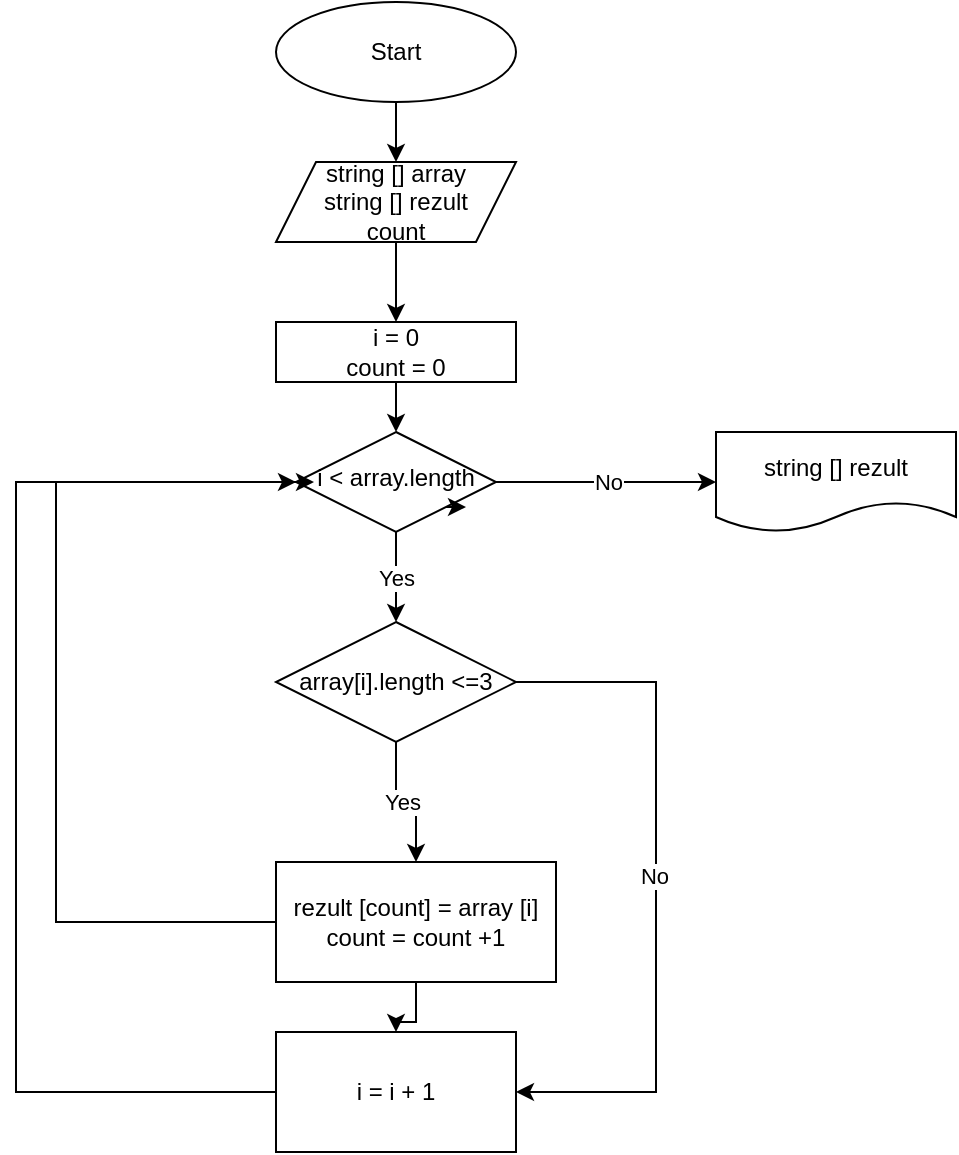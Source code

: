 <mxfile version="24.0.5" type="device">
  <diagram id="C5RBs43oDa-KdzZeNtuy" name="Page-1">
    <mxGraphModel dx="872" dy="481" grid="1" gridSize="10" guides="1" tooltips="1" connect="1" arrows="1" fold="1" page="1" pageScale="1" pageWidth="827" pageHeight="1169" math="0" shadow="0">
      <root>
        <mxCell id="WIyWlLk6GJQsqaUBKTNV-0" />
        <mxCell id="WIyWlLk6GJQsqaUBKTNV-1" parent="WIyWlLk6GJQsqaUBKTNV-0" />
        <mxCell id="FAVIYI8qoImzJ5eNNvio-13" value="Yes" style="edgeStyle=orthogonalEdgeStyle;rounded=0;orthogonalLoop=1;jettySize=auto;html=1;exitX=0.5;exitY=1;exitDx=0;exitDy=0;entryX=0.5;entryY=0;entryDx=0;entryDy=0;" edge="1" parent="WIyWlLk6GJQsqaUBKTNV-1" source="WIyWlLk6GJQsqaUBKTNV-10" target="FAVIYI8qoImzJ5eNNvio-10">
          <mxGeometry relative="1" as="geometry" />
        </mxCell>
        <mxCell id="FAVIYI8qoImzJ5eNNvio-14" style="edgeStyle=orthogonalEdgeStyle;rounded=0;orthogonalLoop=1;jettySize=auto;html=1;" edge="1" parent="WIyWlLk6GJQsqaUBKTNV-1" source="WIyWlLk6GJQsqaUBKTNV-10" target="FAVIYI8qoImzJ5eNNvio-28">
          <mxGeometry relative="1" as="geometry">
            <mxPoint x="340" y="260" as="targetPoint" />
          </mxGeometry>
        </mxCell>
        <mxCell id="FAVIYI8qoImzJ5eNNvio-15" value="No" style="edgeLabel;html=1;align=center;verticalAlign=middle;resizable=0;points=[];" vertex="1" connectable="0" parent="FAVIYI8qoImzJ5eNNvio-14">
          <mxGeometry x="-0.007" y="-1" relative="1" as="geometry">
            <mxPoint x="1" y="-1" as="offset" />
          </mxGeometry>
        </mxCell>
        <mxCell id="WIyWlLk6GJQsqaUBKTNV-10" value="i &amp;lt; array.length" style="rhombus;whiteSpace=wrap;html=1;shadow=0;fontFamily=Helvetica;fontSize=12;align=center;strokeWidth=1;spacing=6;spacingTop=-4;" parent="WIyWlLk6GJQsqaUBKTNV-1" vertex="1">
          <mxGeometry x="170" y="235" width="100" height="50" as="geometry" />
        </mxCell>
        <mxCell id="FAVIYI8qoImzJ5eNNvio-2" value="" style="edgeStyle=orthogonalEdgeStyle;rounded=0;orthogonalLoop=1;jettySize=auto;html=1;" edge="1" parent="WIyWlLk6GJQsqaUBKTNV-1" source="FAVIYI8qoImzJ5eNNvio-0" target="FAVIYI8qoImzJ5eNNvio-3">
          <mxGeometry relative="1" as="geometry" />
        </mxCell>
        <mxCell id="FAVIYI8qoImzJ5eNNvio-0" value="Start" style="ellipse;whiteSpace=wrap;html=1;" vertex="1" parent="WIyWlLk6GJQsqaUBKTNV-1">
          <mxGeometry x="160" y="20" width="120" height="50" as="geometry" />
        </mxCell>
        <mxCell id="FAVIYI8qoImzJ5eNNvio-7" value="" style="edgeStyle=orthogonalEdgeStyle;rounded=0;orthogonalLoop=1;jettySize=auto;html=1;" edge="1" parent="WIyWlLk6GJQsqaUBKTNV-1" source="FAVIYI8qoImzJ5eNNvio-3" target="FAVIYI8qoImzJ5eNNvio-6">
          <mxGeometry relative="1" as="geometry" />
        </mxCell>
        <mxCell id="FAVIYI8qoImzJ5eNNvio-3" value="string [] array&lt;div&gt;string [] rezult&lt;div&gt;&lt;/div&gt;&lt;div&gt;&lt;div&gt;count&lt;/div&gt;&lt;/div&gt;&lt;/div&gt;" style="shape=parallelogram;perimeter=parallelogramPerimeter;whiteSpace=wrap;html=1;fixedSize=1;" vertex="1" parent="WIyWlLk6GJQsqaUBKTNV-1">
          <mxGeometry x="160" y="100" width="120" height="40" as="geometry" />
        </mxCell>
        <mxCell id="FAVIYI8qoImzJ5eNNvio-12" style="edgeStyle=orthogonalEdgeStyle;rounded=0;orthogonalLoop=1;jettySize=auto;html=1;entryX=0.5;entryY=0;entryDx=0;entryDy=0;" edge="1" parent="WIyWlLk6GJQsqaUBKTNV-1" source="FAVIYI8qoImzJ5eNNvio-6" target="WIyWlLk6GJQsqaUBKTNV-10">
          <mxGeometry relative="1" as="geometry" />
        </mxCell>
        <mxCell id="FAVIYI8qoImzJ5eNNvio-6" value="i = 0&lt;div&gt;count = 0&lt;/div&gt;" style="rounded=0;whiteSpace=wrap;html=1;" vertex="1" parent="WIyWlLk6GJQsqaUBKTNV-1">
          <mxGeometry x="160" y="180" width="120" height="30" as="geometry" />
        </mxCell>
        <mxCell id="FAVIYI8qoImzJ5eNNvio-16" style="edgeStyle=orthogonalEdgeStyle;rounded=0;orthogonalLoop=1;jettySize=auto;html=1;exitX=0.5;exitY=1;exitDx=0;exitDy=0;entryX=0.5;entryY=0;entryDx=0;entryDy=0;" edge="1" parent="WIyWlLk6GJQsqaUBKTNV-1" source="FAVIYI8qoImzJ5eNNvio-10" target="FAVIYI8qoImzJ5eNNvio-20">
          <mxGeometry relative="1" as="geometry">
            <mxPoint x="220" y="430" as="targetPoint" />
          </mxGeometry>
        </mxCell>
        <mxCell id="FAVIYI8qoImzJ5eNNvio-17" value="Yes" style="edgeLabel;html=1;align=center;verticalAlign=middle;resizable=0;points=[];" vertex="1" connectable="0" parent="FAVIYI8qoImzJ5eNNvio-16">
          <mxGeometry x="-0.062" relative="1" as="geometry">
            <mxPoint as="offset" />
          </mxGeometry>
        </mxCell>
        <mxCell id="FAVIYI8qoImzJ5eNNvio-18" style="edgeStyle=orthogonalEdgeStyle;rounded=0;orthogonalLoop=1;jettySize=auto;html=1;exitX=1;exitY=0.5;exitDx=0;exitDy=0;entryX=1;entryY=0.5;entryDx=0;entryDy=0;" edge="1" parent="WIyWlLk6GJQsqaUBKTNV-1" source="FAVIYI8qoImzJ5eNNvio-10" target="FAVIYI8qoImzJ5eNNvio-21">
          <mxGeometry relative="1" as="geometry">
            <mxPoint x="350" y="360" as="targetPoint" />
            <Array as="points">
              <mxPoint x="350" y="360" />
              <mxPoint x="350" y="565" />
            </Array>
          </mxGeometry>
        </mxCell>
        <mxCell id="FAVIYI8qoImzJ5eNNvio-19" value="No" style="edgeLabel;html=1;align=center;verticalAlign=middle;resizable=0;points=[];" vertex="1" connectable="0" parent="FAVIYI8qoImzJ5eNNvio-18">
          <mxGeometry x="-0.035" y="-1" relative="1" as="geometry">
            <mxPoint as="offset" />
          </mxGeometry>
        </mxCell>
        <mxCell id="FAVIYI8qoImzJ5eNNvio-10" value="array[i].length &amp;lt;=3" style="rhombus;whiteSpace=wrap;html=1;" vertex="1" parent="WIyWlLk6GJQsqaUBKTNV-1">
          <mxGeometry x="160" y="330" width="120" height="60" as="geometry" />
        </mxCell>
        <mxCell id="FAVIYI8qoImzJ5eNNvio-22" value="" style="edgeStyle=orthogonalEdgeStyle;rounded=0;orthogonalLoop=1;jettySize=auto;html=1;" edge="1" parent="WIyWlLk6GJQsqaUBKTNV-1" source="FAVIYI8qoImzJ5eNNvio-20" target="FAVIYI8qoImzJ5eNNvio-21">
          <mxGeometry relative="1" as="geometry" />
        </mxCell>
        <mxCell id="FAVIYI8qoImzJ5eNNvio-25" style="edgeStyle=elbowEdgeStyle;rounded=0;orthogonalLoop=1;jettySize=auto;html=1;entryX=0.09;entryY=0.5;entryDx=0;entryDy=0;entryPerimeter=0;" edge="1" parent="WIyWlLk6GJQsqaUBKTNV-1" source="FAVIYI8qoImzJ5eNNvio-20" target="WIyWlLk6GJQsqaUBKTNV-10">
          <mxGeometry relative="1" as="geometry">
            <mxPoint x="170" y="260" as="targetPoint" />
            <Array as="points">
              <mxPoint x="50" y="370" />
            </Array>
          </mxGeometry>
        </mxCell>
        <mxCell id="FAVIYI8qoImzJ5eNNvio-20" value="rezult [count] = array [i]&lt;div&gt;count = count +1&lt;/div&gt;" style="rounded=0;whiteSpace=wrap;html=1;" vertex="1" parent="WIyWlLk6GJQsqaUBKTNV-1">
          <mxGeometry x="160" y="450" width="140" height="60" as="geometry" />
        </mxCell>
        <mxCell id="FAVIYI8qoImzJ5eNNvio-24" style="edgeStyle=elbowEdgeStyle;rounded=0;orthogonalLoop=1;jettySize=auto;html=1;entryX=0;entryY=0.5;entryDx=0;entryDy=0;" edge="1" parent="WIyWlLk6GJQsqaUBKTNV-1" source="FAVIYI8qoImzJ5eNNvio-21" target="WIyWlLk6GJQsqaUBKTNV-10">
          <mxGeometry relative="1" as="geometry">
            <mxPoint x="50" y="270" as="targetPoint" />
            <Array as="points">
              <mxPoint x="30" y="400" />
            </Array>
          </mxGeometry>
        </mxCell>
        <mxCell id="FAVIYI8qoImzJ5eNNvio-21" value="i = i + 1" style="whiteSpace=wrap;html=1;rounded=0;" vertex="1" parent="WIyWlLk6GJQsqaUBKTNV-1">
          <mxGeometry x="160" y="535" width="120" height="60" as="geometry" />
        </mxCell>
        <mxCell id="FAVIYI8qoImzJ5eNNvio-26" style="edgeStyle=orthogonalEdgeStyle;rounded=0;orthogonalLoop=1;jettySize=auto;html=1;exitX=1;exitY=1;exitDx=0;exitDy=0;entryX=0.85;entryY=0.74;entryDx=0;entryDy=0;entryPerimeter=0;" edge="1" parent="WIyWlLk6GJQsqaUBKTNV-1" source="WIyWlLk6GJQsqaUBKTNV-10" target="WIyWlLk6GJQsqaUBKTNV-10">
          <mxGeometry relative="1" as="geometry" />
        </mxCell>
        <mxCell id="FAVIYI8qoImzJ5eNNvio-28" value="string [] rezult" style="shape=document;whiteSpace=wrap;html=1;boundedLbl=1;" vertex="1" parent="WIyWlLk6GJQsqaUBKTNV-1">
          <mxGeometry x="380" y="235" width="120" height="50" as="geometry" />
        </mxCell>
      </root>
    </mxGraphModel>
  </diagram>
</mxfile>
